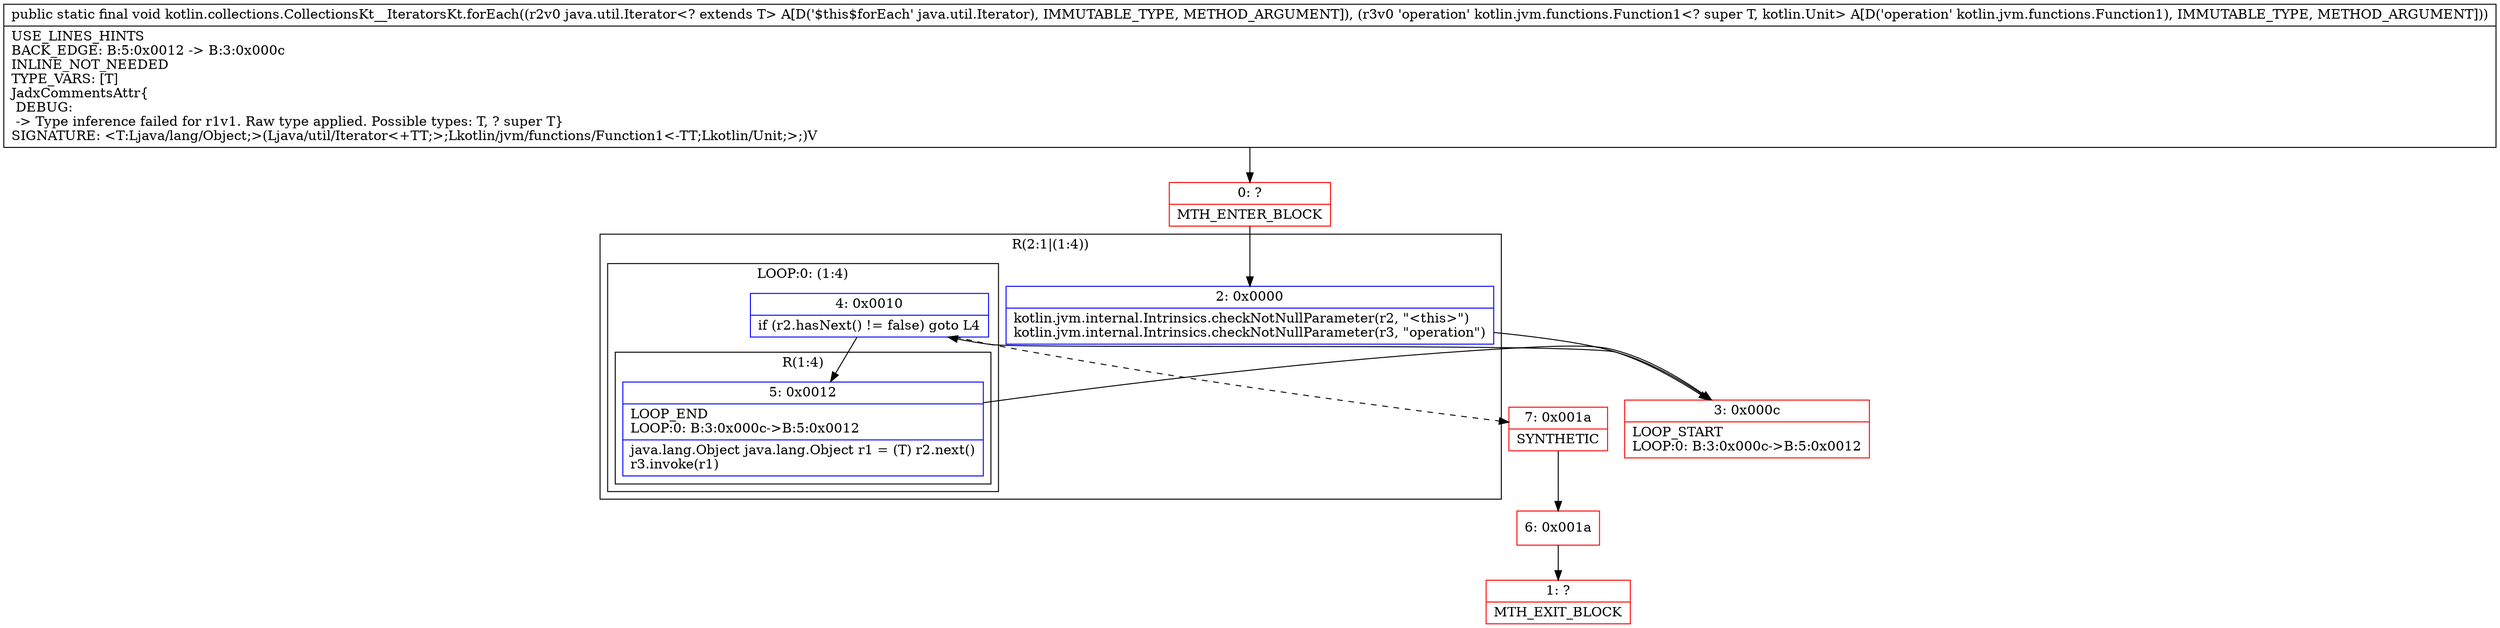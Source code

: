 digraph "CFG forkotlin.collections.CollectionsKt__IteratorsKt.forEach(Ljava\/util\/Iterator;Lkotlin\/jvm\/functions\/Function1;)V" {
subgraph cluster_Region_1110054696 {
label = "R(2:1|(1:4))";
node [shape=record,color=blue];
Node_2 [shape=record,label="{2\:\ 0x0000|kotlin.jvm.internal.Intrinsics.checkNotNullParameter(r2, \"\<this\>\")\lkotlin.jvm.internal.Intrinsics.checkNotNullParameter(r3, \"operation\")\l}"];
subgraph cluster_LoopRegion_1356321135 {
label = "LOOP:0: (1:4)";
node [shape=record,color=blue];
Node_4 [shape=record,label="{4\:\ 0x0010|if (r2.hasNext() != false) goto L4\l}"];
subgraph cluster_Region_30949217 {
label = "R(1:4)";
node [shape=record,color=blue];
Node_5 [shape=record,label="{5\:\ 0x0012|LOOP_END\lLOOP:0: B:3:0x000c\-\>B:5:0x0012\l|java.lang.Object java.lang.Object r1 = (T) r2.next()\lr3.invoke(r1)\l}"];
}
}
}
Node_0 [shape=record,color=red,label="{0\:\ ?|MTH_ENTER_BLOCK\l}"];
Node_3 [shape=record,color=red,label="{3\:\ 0x000c|LOOP_START\lLOOP:0: B:3:0x000c\-\>B:5:0x0012\l}"];
Node_7 [shape=record,color=red,label="{7\:\ 0x001a|SYNTHETIC\l}"];
Node_6 [shape=record,color=red,label="{6\:\ 0x001a}"];
Node_1 [shape=record,color=red,label="{1\:\ ?|MTH_EXIT_BLOCK\l}"];
MethodNode[shape=record,label="{public static final void kotlin.collections.CollectionsKt__IteratorsKt.forEach((r2v0 java.util.Iterator\<? extends T\> A[D('$this$forEach' java.util.Iterator), IMMUTABLE_TYPE, METHOD_ARGUMENT]), (r3v0 'operation' kotlin.jvm.functions.Function1\<? super T, kotlin.Unit\> A[D('operation' kotlin.jvm.functions.Function1), IMMUTABLE_TYPE, METHOD_ARGUMENT]))  | USE_LINES_HINTS\lBACK_EDGE: B:5:0x0012 \-\> B:3:0x000c\lINLINE_NOT_NEEDED\lTYPE_VARS: [T]\lJadxCommentsAttr\{\l DEBUG: \l \-\> Type inference failed for r1v1. Raw type applied. Possible types: T, ? super T\}\lSIGNATURE: \<T:Ljava\/lang\/Object;\>(Ljava\/util\/Iterator\<+TT;\>;Lkotlin\/jvm\/functions\/Function1\<\-TT;Lkotlin\/Unit;\>;)V\l}"];
MethodNode -> Node_0;Node_2 -> Node_3;
Node_4 -> Node_5;
Node_4 -> Node_7[style=dashed];
Node_5 -> Node_3;
Node_0 -> Node_2;
Node_3 -> Node_4;
Node_7 -> Node_6;
Node_6 -> Node_1;
}

